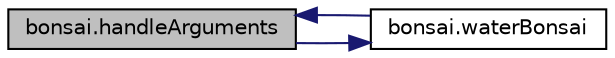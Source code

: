 digraph "bonsai.handleArguments"
{
  edge [fontname="Helvetica",fontsize="10",labelfontname="Helvetica",labelfontsize="10"];
  node [fontname="Helvetica",fontsize="10",shape=record];
  rankdir="LR";
  Node1 [label="bonsai.handleArguments",height=0.2,width=0.4,color="black", fillcolor="grey75", style="filled" fontcolor="black"];
  Node1 -> Node2 [color="midnightblue",fontsize="10",style="solid",fontname="Helvetica"];
  Node2 [label="bonsai.waterBonsai",height=0.2,width=0.4,color="black", fillcolor="white", style="filled",URL="$namespacebonsai.html#ae1f9bd97f2508bef5fd89ccaaf082102"];
  Node2 -> Node1 [color="midnightblue",fontsize="10",style="solid",fontname="Helvetica"];
}
